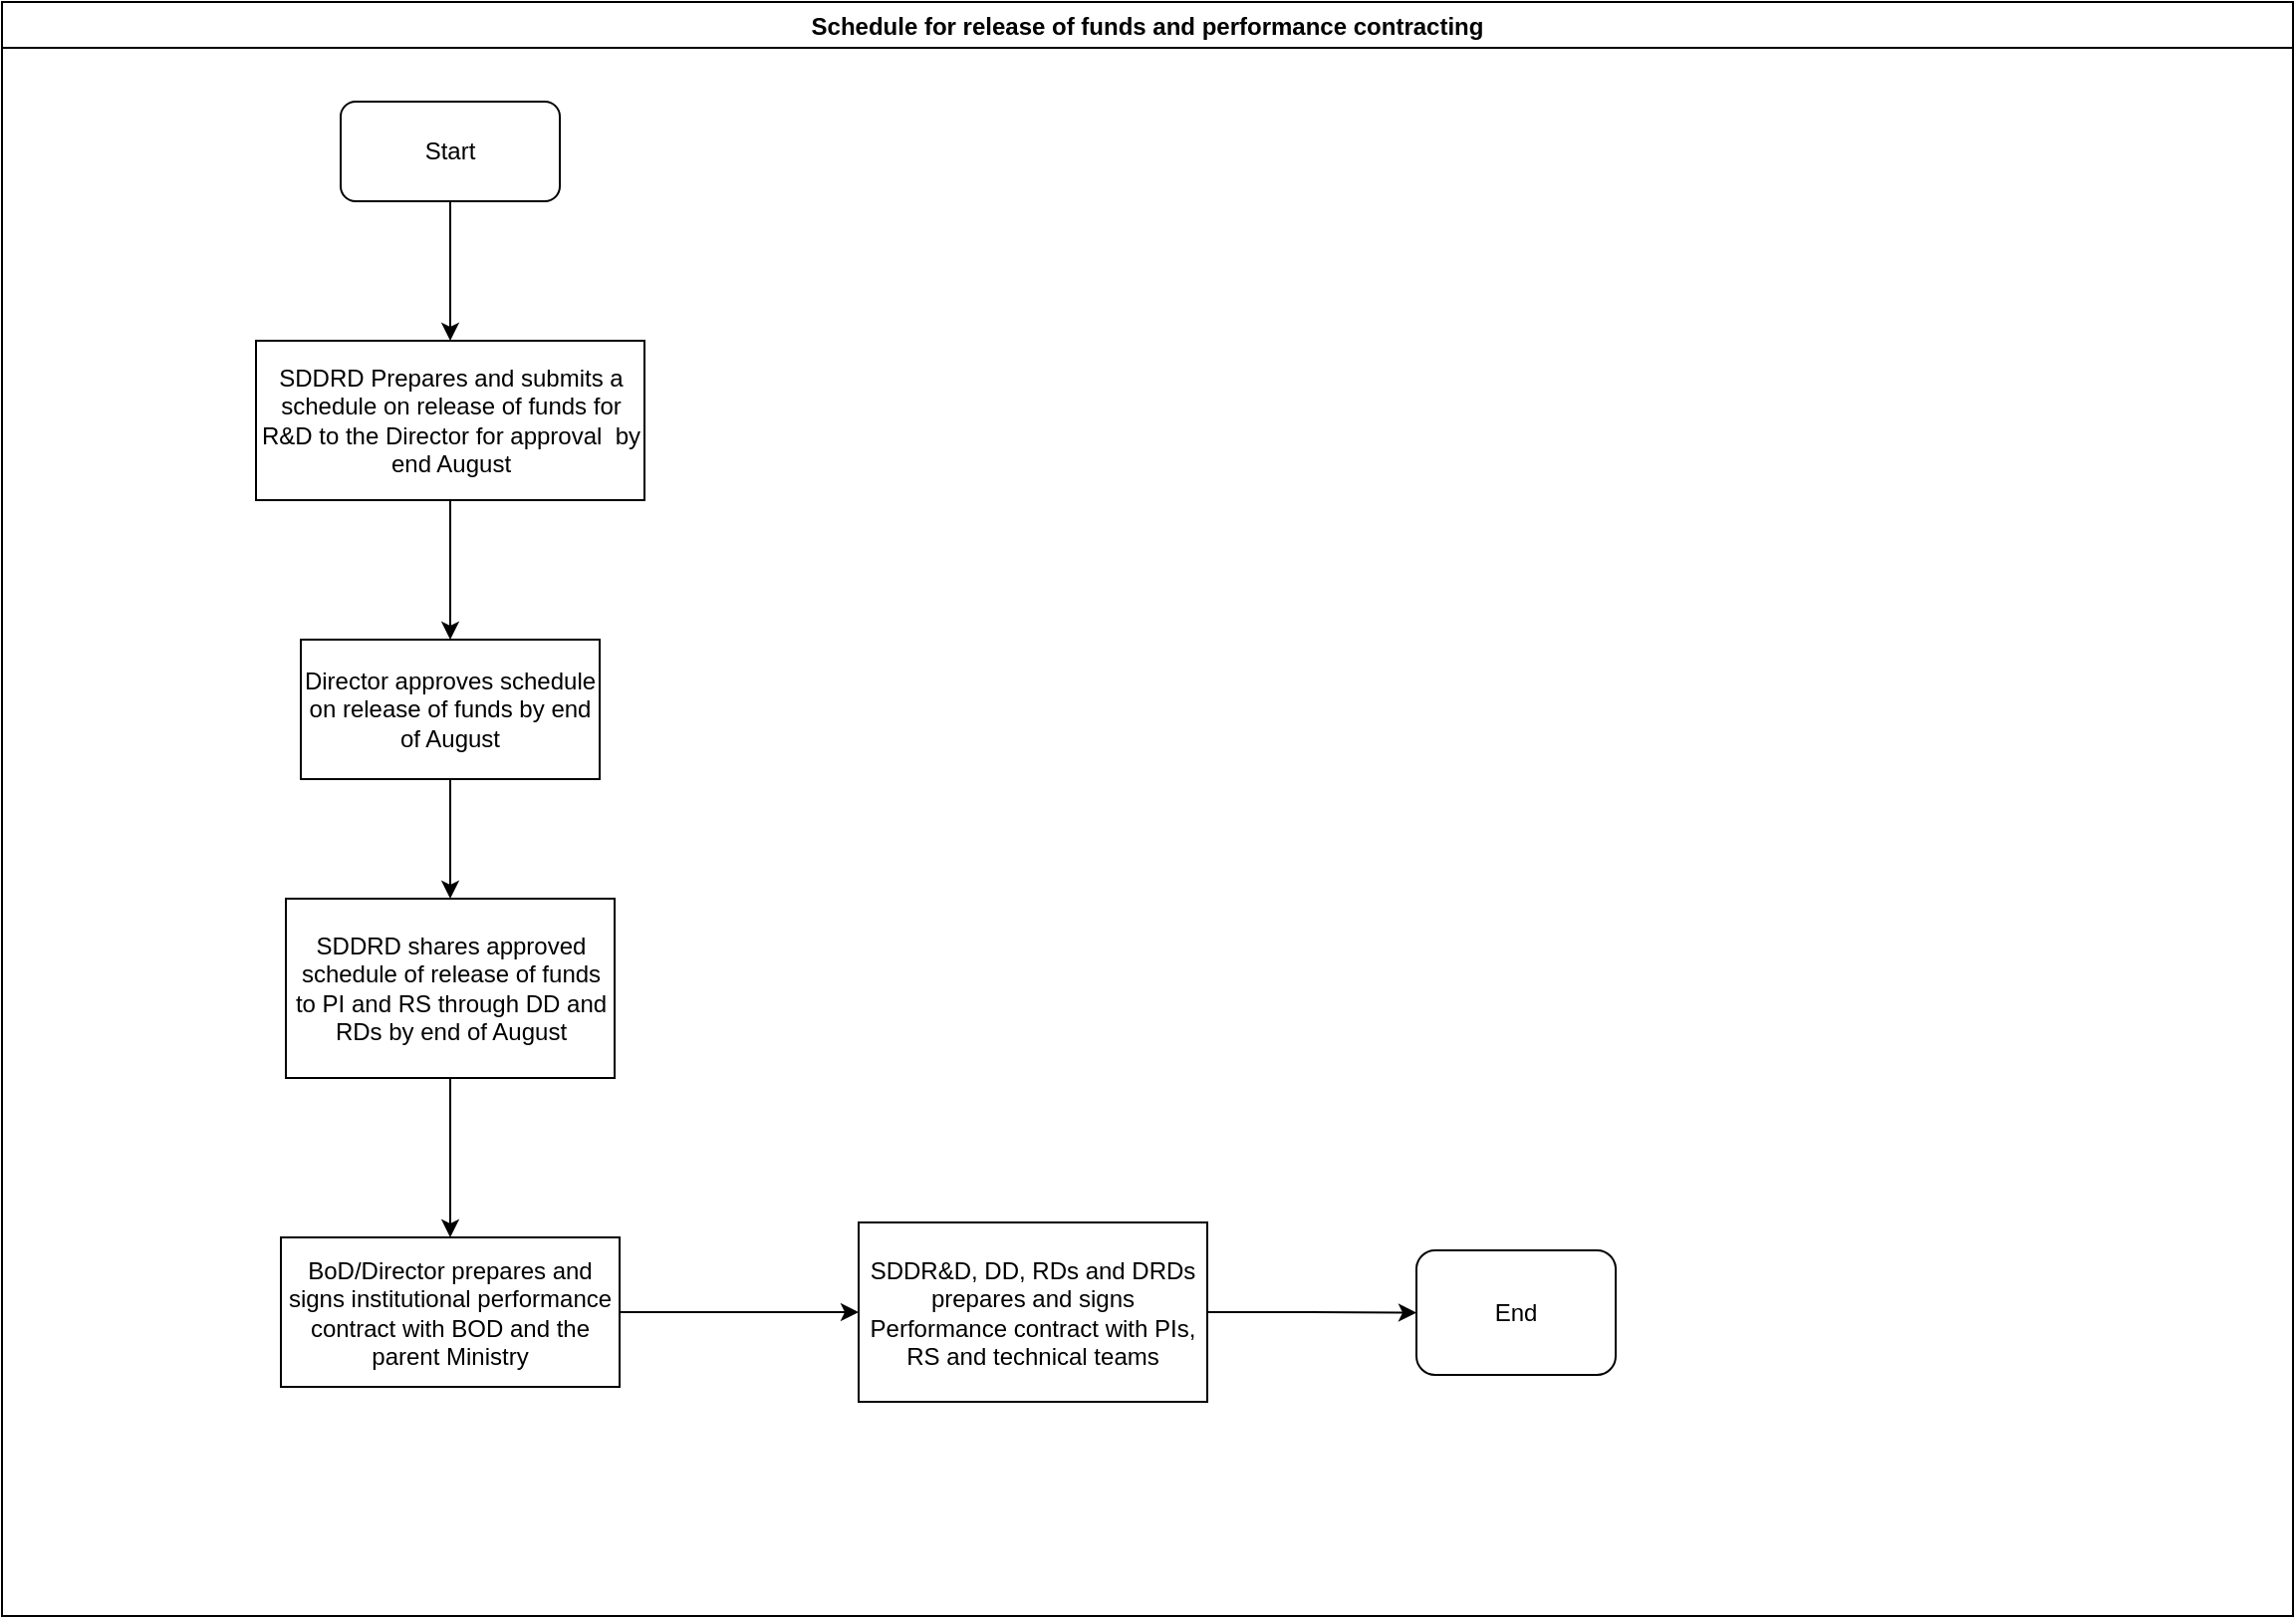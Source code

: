 <mxfile version="14.2.7" type="github">
  <diagram id="ledTK3Jc3U8G42aMWWrB" name="Page-1">
    <mxGraphModel dx="1038" dy="547" grid="1" gridSize="10" guides="1" tooltips="1" connect="1" arrows="1" fold="1" page="1" pageScale="1" pageWidth="1169" pageHeight="827" math="0" shadow="0">
      <root>
        <mxCell id="0" />
        <mxCell id="1" parent="0" />
        <mxCell id="XpzHF-PTDB18xO61Rv8e-2" value="Schedule for release of funds and performance contracting" style="swimlane;" vertex="1" parent="1">
          <mxGeometry x="10" y="10" width="1150" height="810" as="geometry" />
        </mxCell>
        <mxCell id="XpzHF-PTDB18xO61Rv8e-3" value="Start" style="rounded=1;whiteSpace=wrap;html=1;" vertex="1" parent="XpzHF-PTDB18xO61Rv8e-2">
          <mxGeometry x="170" y="50" width="110" height="50" as="geometry" />
        </mxCell>
        <mxCell id="XpzHF-PTDB18xO61Rv8e-6" value="SDDRD Prepares and submits a schedule on release of funds for R&amp;amp;D to the Director for approval&amp;nbsp; by end August" style="rounded=0;whiteSpace=wrap;html=1;" vertex="1" parent="XpzHF-PTDB18xO61Rv8e-2">
          <mxGeometry x="127.5" y="170" width="195" height="80" as="geometry" />
        </mxCell>
        <mxCell id="XpzHF-PTDB18xO61Rv8e-5" value="" style="edgeStyle=orthogonalEdgeStyle;rounded=0;orthogonalLoop=1;jettySize=auto;html=1;" edge="1" parent="XpzHF-PTDB18xO61Rv8e-2" source="XpzHF-PTDB18xO61Rv8e-3" target="XpzHF-PTDB18xO61Rv8e-6">
          <mxGeometry relative="1" as="geometry">
            <mxPoint x="225" y="175" as="targetPoint" />
          </mxGeometry>
        </mxCell>
        <mxCell id="XpzHF-PTDB18xO61Rv8e-7" value="Director approves schedule on release of funds by end of August" style="whiteSpace=wrap;html=1;rounded=0;" vertex="1" parent="XpzHF-PTDB18xO61Rv8e-2">
          <mxGeometry x="150" y="320" width="150" height="70" as="geometry" />
        </mxCell>
        <mxCell id="XpzHF-PTDB18xO61Rv8e-8" value="" style="edgeStyle=orthogonalEdgeStyle;rounded=0;orthogonalLoop=1;jettySize=auto;html=1;" edge="1" parent="XpzHF-PTDB18xO61Rv8e-2" source="XpzHF-PTDB18xO61Rv8e-6" target="XpzHF-PTDB18xO61Rv8e-7">
          <mxGeometry relative="1" as="geometry" />
        </mxCell>
        <mxCell id="XpzHF-PTDB18xO61Rv8e-9" value="SDDRD shares approved schedule of release of funds to PI and RS through DD and RDs by end of August" style="whiteSpace=wrap;html=1;rounded=0;" vertex="1" parent="XpzHF-PTDB18xO61Rv8e-2">
          <mxGeometry x="142.5" y="450" width="165" height="90" as="geometry" />
        </mxCell>
        <mxCell id="XpzHF-PTDB18xO61Rv8e-10" value="" style="edgeStyle=orthogonalEdgeStyle;rounded=0;orthogonalLoop=1;jettySize=auto;html=1;" edge="1" parent="XpzHF-PTDB18xO61Rv8e-2" source="XpzHF-PTDB18xO61Rv8e-7" target="XpzHF-PTDB18xO61Rv8e-9">
          <mxGeometry relative="1" as="geometry" />
        </mxCell>
        <mxCell id="XpzHF-PTDB18xO61Rv8e-13" value="SDDR&amp;amp;D, DD, RDs and DRDs prepares and signs Performance contract with PIs, RS and technical teams " style="whiteSpace=wrap;html=1;rounded=0;" vertex="1" parent="XpzHF-PTDB18xO61Rv8e-2">
          <mxGeometry x="430" y="612.5" width="175" height="90" as="geometry" />
        </mxCell>
        <mxCell id="XpzHF-PTDB18xO61Rv8e-17" value="End" style="rounded=1;whiteSpace=wrap;html=1;" vertex="1" parent="XpzHF-PTDB18xO61Rv8e-2">
          <mxGeometry x="710" y="626.5" width="100" height="62.5" as="geometry" />
        </mxCell>
        <mxCell id="XpzHF-PTDB18xO61Rv8e-16" value="" style="edgeStyle=orthogonalEdgeStyle;rounded=0;orthogonalLoop=1;jettySize=auto;html=1;entryX=0;entryY=0.5;entryDx=0;entryDy=0;" edge="1" parent="XpzHF-PTDB18xO61Rv8e-2" source="XpzHF-PTDB18xO61Rv8e-13" target="XpzHF-PTDB18xO61Rv8e-17">
          <mxGeometry relative="1" as="geometry">
            <mxPoint x="712.5" y="657.5" as="targetPoint" />
          </mxGeometry>
        </mxCell>
        <mxCell id="XpzHF-PTDB18xO61Rv8e-14" value="" style="edgeStyle=orthogonalEdgeStyle;rounded=0;orthogonalLoop=1;jettySize=auto;html=1;" edge="1" parent="1" source="XpzHF-PTDB18xO61Rv8e-11" target="XpzHF-PTDB18xO61Rv8e-13">
          <mxGeometry relative="1" as="geometry" />
        </mxCell>
        <mxCell id="XpzHF-PTDB18xO61Rv8e-11" value="BoD/Director prepares and signs institutional performance contract with BOD and the parent Ministry " style="whiteSpace=wrap;html=1;rounded=0;" vertex="1" parent="1">
          <mxGeometry x="150" y="630" width="170" height="75" as="geometry" />
        </mxCell>
        <mxCell id="XpzHF-PTDB18xO61Rv8e-12" value="" style="edgeStyle=orthogonalEdgeStyle;rounded=0;orthogonalLoop=1;jettySize=auto;html=1;" edge="1" parent="1" source="XpzHF-PTDB18xO61Rv8e-9" target="XpzHF-PTDB18xO61Rv8e-11">
          <mxGeometry relative="1" as="geometry" />
        </mxCell>
      </root>
    </mxGraphModel>
  </diagram>
</mxfile>
